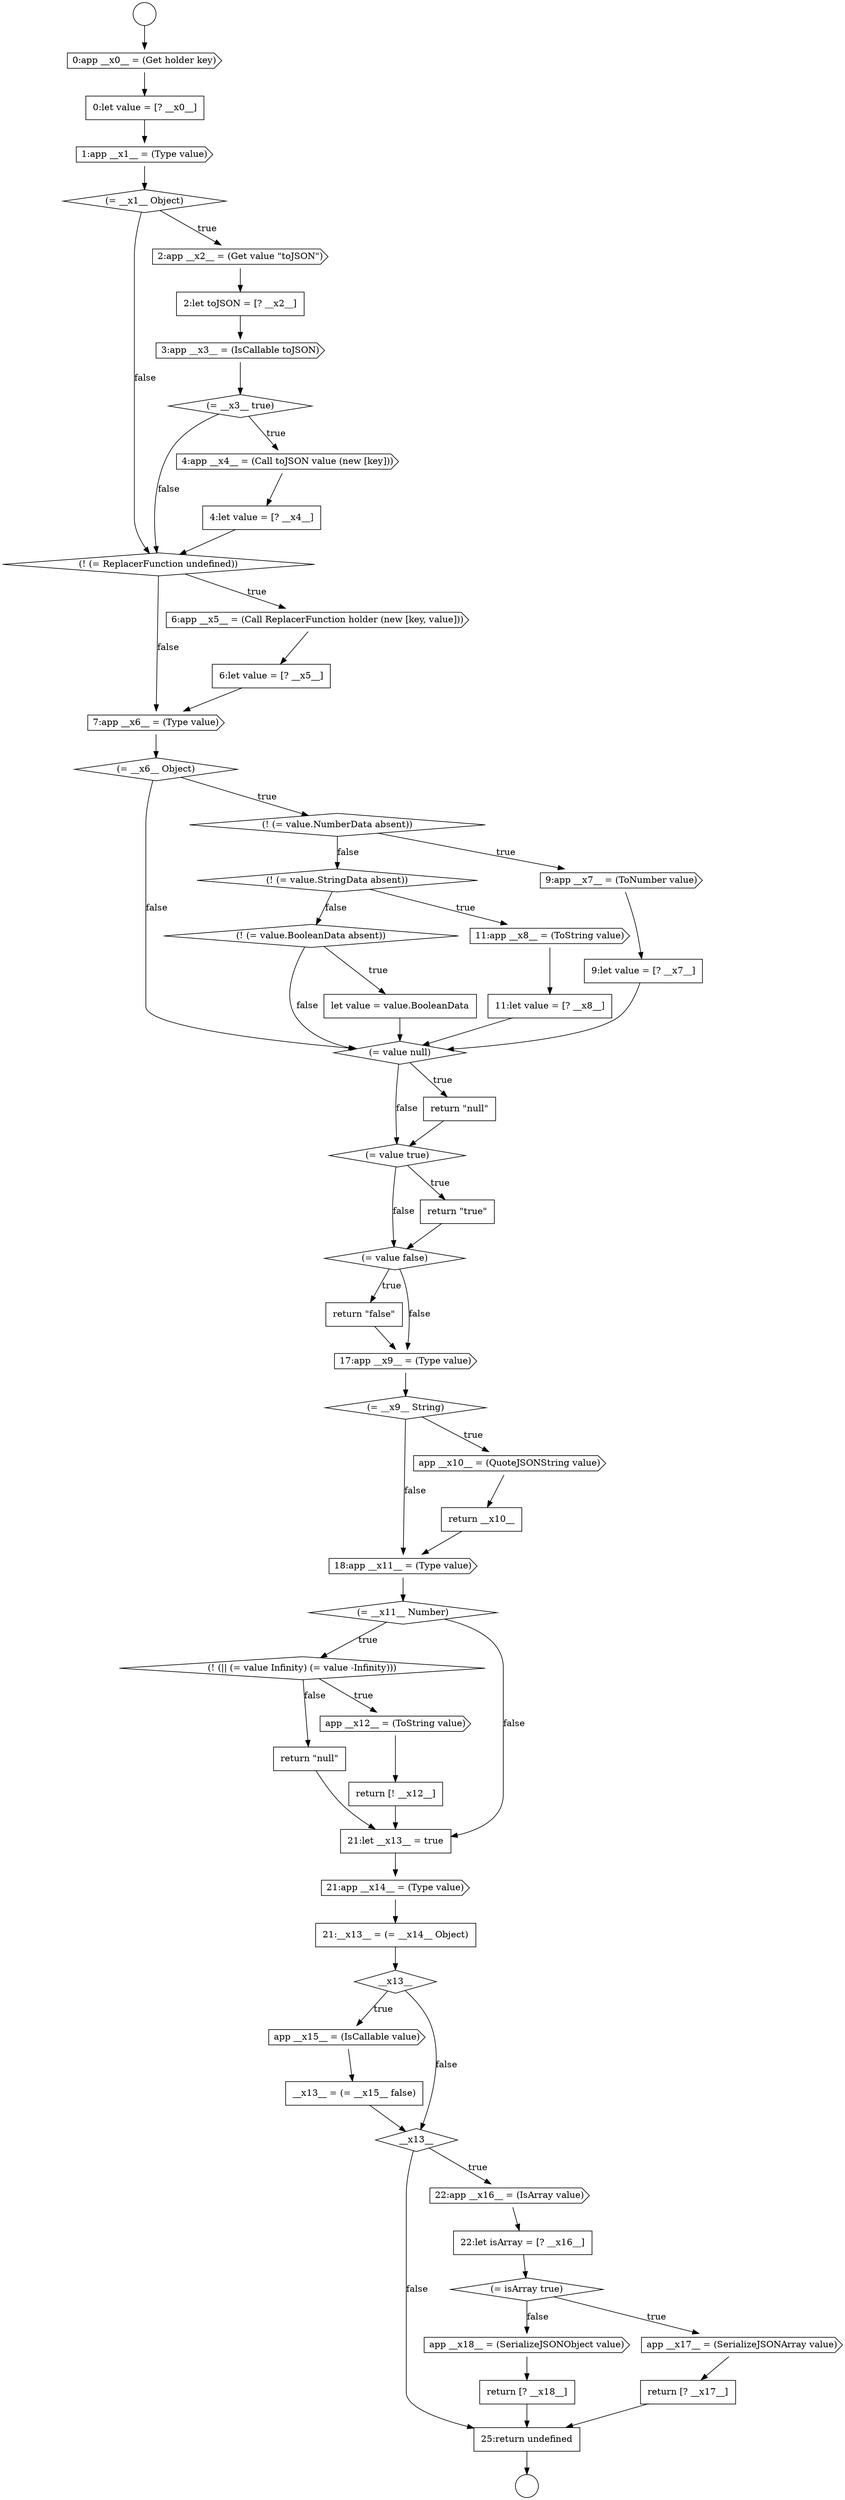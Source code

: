 digraph {
  node15380 [shape=cds, label=<<font color="black">21:app __x14__ = (Type value)</font>> color="black" fillcolor="white" style=filled]
  node15342 [shape=cds, label=<<font color="black">1:app __x1__ = (Type value)</font>> color="black" fillcolor="white" style=filled]
  node15338 [shape=circle label=" " color="black" fillcolor="white" style=filled]
  node15373 [shape=cds, label=<<font color="black">18:app __x11__ = (Type value)</font>> color="black" fillcolor="white" style=filled]
  node15388 [shape=diamond, label=<<font color="black">(= isArray true)</font>> color="black" fillcolor="white" style=filled]
  node15340 [shape=cds, label=<<font color="black">0:app __x0__ = (Get holder key)</font>> color="black" fillcolor="white" style=filled]
  node15375 [shape=diamond, label=<<font color="black">(! (|| (= value Infinity) (= value -Infinity)))</font>> color="black" fillcolor="white" style=filled]
  node15370 [shape=diamond, label=<<font color="black">(= __x9__ String)</font>> color="black" fillcolor="white" style=filled]
  node15393 [shape=none, margin=0, label=<<font color="black">
    <table border="0" cellborder="1" cellspacing="0" cellpadding="10">
      <tr><td align="left">25:return undefined</td></tr>
    </table>
  </font>> color="black" fillcolor="white" style=filled]
  node15361 [shape=diamond, label=<<font color="black">(! (= value.BooleanData absent))</font>> color="black" fillcolor="white" style=filled]
  node15346 [shape=cds, label=<<font color="black">3:app __x3__ = (IsCallable toJSON)</font>> color="black" fillcolor="white" style=filled]
  node15357 [shape=none, margin=0, label=<<font color="black">
    <table border="0" cellborder="1" cellspacing="0" cellpadding="10">
      <tr><td align="left">9:let value = [? __x7__]</td></tr>
    </table>
  </font>> color="black" fillcolor="white" style=filled]
  node15384 [shape=none, margin=0, label=<<font color="black">
    <table border="0" cellborder="1" cellspacing="0" cellpadding="10">
      <tr><td align="left">__x13__ = (= __x15__ false)</td></tr>
    </table>
  </font>> color="black" fillcolor="white" style=filled]
  node15353 [shape=cds, label=<<font color="black">7:app __x6__ = (Type value)</font>> color="black" fillcolor="white" style=filled]
  node15387 [shape=none, margin=0, label=<<font color="black">
    <table border="0" cellborder="1" cellspacing="0" cellpadding="10">
      <tr><td align="left">22:let isArray = [? __x16__]</td></tr>
    </table>
  </font>> color="black" fillcolor="white" style=filled]
  node15372 [shape=none, margin=0, label=<<font color="black">
    <table border="0" cellborder="1" cellspacing="0" cellpadding="10">
      <tr><td align="left">return __x10__</td></tr>
    </table>
  </font>> color="black" fillcolor="white" style=filled]
  node15365 [shape=diamond, label=<<font color="black">(= value true)</font>> color="black" fillcolor="white" style=filled]
  node15350 [shape=diamond, label=<<font color="black">(! (= ReplacerFunction undefined))</font>> color="black" fillcolor="white" style=filled]
  node15360 [shape=none, margin=0, label=<<font color="black">
    <table border="0" cellborder="1" cellspacing="0" cellpadding="10">
      <tr><td align="left">11:let value = [? __x8__]</td></tr>
    </table>
  </font>> color="black" fillcolor="white" style=filled]
  node15343 [shape=diamond, label=<<font color="black">(= __x1__ Object)</font>> color="black" fillcolor="white" style=filled]
  node15345 [shape=none, margin=0, label=<<font color="black">
    <table border="0" cellborder="1" cellspacing="0" cellpadding="10">
      <tr><td align="left">2:let toJSON = [? __x2__]</td></tr>
    </table>
  </font>> color="black" fillcolor="white" style=filled]
  node15379 [shape=none, margin=0, label=<<font color="black">
    <table border="0" cellborder="1" cellspacing="0" cellpadding="10">
      <tr><td align="left">21:let __x13__ = true</td></tr>
    </table>
  </font>> color="black" fillcolor="white" style=filled]
  node15364 [shape=none, margin=0, label=<<font color="black">
    <table border="0" cellborder="1" cellspacing="0" cellpadding="10">
      <tr><td align="left">return &quot;null&quot;</td></tr>
    </table>
  </font>> color="black" fillcolor="white" style=filled]
  node15392 [shape=none, margin=0, label=<<font color="black">
    <table border="0" cellborder="1" cellspacing="0" cellpadding="10">
      <tr><td align="left">return [? __x18__]</td></tr>
    </table>
  </font>> color="black" fillcolor="white" style=filled]
  node15383 [shape=cds, label=<<font color="black">app __x15__ = (IsCallable value)</font>> color="black" fillcolor="white" style=filled]
  node15368 [shape=none, margin=0, label=<<font color="black">
    <table border="0" cellborder="1" cellspacing="0" cellpadding="10">
      <tr><td align="left">return &quot;false&quot;</td></tr>
    </table>
  </font>> color="black" fillcolor="white" style=filled]
  node15369 [shape=cds, label=<<font color="black">17:app __x9__ = (Type value)</font>> color="black" fillcolor="white" style=filled]
  node15339 [shape=circle label=" " color="black" fillcolor="white" style=filled]
  node15354 [shape=diamond, label=<<font color="black">(= __x6__ Object)</font>> color="black" fillcolor="white" style=filled]
  node15374 [shape=diamond, label=<<font color="black">(= __x11__ Number)</font>> color="black" fillcolor="white" style=filled]
  node15349 [shape=none, margin=0, label=<<font color="black">
    <table border="0" cellborder="1" cellspacing="0" cellpadding="10">
      <tr><td align="left">4:let value = [? __x4__]</td></tr>
    </table>
  </font>> color="black" fillcolor="white" style=filled]
  node15344 [shape=cds, label=<<font color="black">2:app __x2__ = (Get value &quot;toJSON&quot;)</font>> color="black" fillcolor="white" style=filled]
  node15363 [shape=diamond, label=<<font color="black">(= value null)</font>> color="black" fillcolor="white" style=filled]
  node15348 [shape=cds, label=<<font color="black">4:app __x4__ = (Call toJSON value (new [key]))</font>> color="black" fillcolor="white" style=filled]
  node15391 [shape=cds, label=<<font color="black">app __x18__ = (SerializeJSONObject value)</font>> color="black" fillcolor="white" style=filled]
  node15382 [shape=diamond, label=<<font color="black">__x13__</font>> color="black" fillcolor="white" style=filled]
  node15367 [shape=diamond, label=<<font color="black">(= value false)</font>> color="black" fillcolor="white" style=filled]
  node15352 [shape=none, margin=0, label=<<font color="black">
    <table border="0" cellborder="1" cellspacing="0" cellpadding="10">
      <tr><td align="left">6:let value = [? __x5__]</td></tr>
    </table>
  </font>> color="black" fillcolor="white" style=filled]
  node15389 [shape=cds, label=<<font color="black">app __x17__ = (SerializeJSONArray value)</font>> color="black" fillcolor="white" style=filled]
  node15378 [shape=none, margin=0, label=<<font color="black">
    <table border="0" cellborder="1" cellspacing="0" cellpadding="10">
      <tr><td align="left">return &quot;null&quot;</td></tr>
    </table>
  </font>> color="black" fillcolor="white" style=filled]
  node15355 [shape=diamond, label=<<font color="black">(! (= value.NumberData absent))</font>> color="black" fillcolor="white" style=filled]
  node15390 [shape=none, margin=0, label=<<font color="black">
    <table border="0" cellborder="1" cellspacing="0" cellpadding="10">
      <tr><td align="left">return [? __x17__]</td></tr>
    </table>
  </font>> color="black" fillcolor="white" style=filled]
  node15385 [shape=diamond, label=<<font color="black">__x13__</font>> color="black" fillcolor="white" style=filled]
  node15347 [shape=diamond, label=<<font color="black">(= __x3__ true)</font>> color="black" fillcolor="white" style=filled]
  node15377 [shape=none, margin=0, label=<<font color="black">
    <table border="0" cellborder="1" cellspacing="0" cellpadding="10">
      <tr><td align="left">return [! __x12__]</td></tr>
    </table>
  </font>> color="black" fillcolor="white" style=filled]
  node15366 [shape=none, margin=0, label=<<font color="black">
    <table border="0" cellborder="1" cellspacing="0" cellpadding="10">
      <tr><td align="left">return &quot;true&quot;</td></tr>
    </table>
  </font>> color="black" fillcolor="white" style=filled]
  node15341 [shape=none, margin=0, label=<<font color="black">
    <table border="0" cellborder="1" cellspacing="0" cellpadding="10">
      <tr><td align="left">0:let value = [? __x0__]</td></tr>
    </table>
  </font>> color="black" fillcolor="white" style=filled]
  node15358 [shape=diamond, label=<<font color="black">(! (= value.StringData absent))</font>> color="black" fillcolor="white" style=filled]
  node15351 [shape=cds, label=<<font color="black">6:app __x5__ = (Call ReplacerFunction holder (new [key, value]))</font>> color="black" fillcolor="white" style=filled]
  node15362 [shape=none, margin=0, label=<<font color="black">
    <table border="0" cellborder="1" cellspacing="0" cellpadding="10">
      <tr><td align="left">let value = value.BooleanData</td></tr>
    </table>
  </font>> color="black" fillcolor="white" style=filled]
  node15371 [shape=cds, label=<<font color="black">app __x10__ = (QuoteJSONString value)</font>> color="black" fillcolor="white" style=filled]
  node15356 [shape=cds, label=<<font color="black">9:app __x7__ = (ToNumber value)</font>> color="black" fillcolor="white" style=filled]
  node15376 [shape=cds, label=<<font color="black">app __x12__ = (ToString value)</font>> color="black" fillcolor="white" style=filled]
  node15359 [shape=cds, label=<<font color="black">11:app __x8__ = (ToString value)</font>> color="black" fillcolor="white" style=filled]
  node15381 [shape=none, margin=0, label=<<font color="black">
    <table border="0" cellborder="1" cellspacing="0" cellpadding="10">
      <tr><td align="left">21:__x13__ = (= __x14__ Object)</td></tr>
    </table>
  </font>> color="black" fillcolor="white" style=filled]
  node15386 [shape=cds, label=<<font color="black">22:app __x16__ = (IsArray value)</font>> color="black" fillcolor="white" style=filled]
  node15372 -> node15373 [ color="black"]
  node15393 -> node15339 [ color="black"]
  node15363 -> node15364 [label=<<font color="black">true</font>> color="black"]
  node15363 -> node15365 [label=<<font color="black">false</font>> color="black"]
  node15371 -> node15372 [ color="black"]
  node15387 -> node15388 [ color="black"]
  node15392 -> node15393 [ color="black"]
  node15361 -> node15362 [label=<<font color="black">true</font>> color="black"]
  node15361 -> node15363 [label=<<font color="black">false</font>> color="black"]
  node15382 -> node15383 [label=<<font color="black">true</font>> color="black"]
  node15382 -> node15385 [label=<<font color="black">false</font>> color="black"]
  node15345 -> node15346 [ color="black"]
  node15360 -> node15363 [ color="black"]
  node15351 -> node15352 [ color="black"]
  node15342 -> node15343 [ color="black"]
  node15358 -> node15359 [label=<<font color="black">true</font>> color="black"]
  node15358 -> node15361 [label=<<font color="black">false</font>> color="black"]
  node15384 -> node15385 [ color="black"]
  node15378 -> node15379 [ color="black"]
  node15350 -> node15351 [label=<<font color="black">true</font>> color="black"]
  node15350 -> node15353 [label=<<font color="black">false</font>> color="black"]
  node15347 -> node15348 [label=<<font color="black">true</font>> color="black"]
  node15347 -> node15350 [label=<<font color="black">false</font>> color="black"]
  node15348 -> node15349 [ color="black"]
  node15353 -> node15354 [ color="black"]
  node15391 -> node15392 [ color="black"]
  node15377 -> node15379 [ color="black"]
  node15362 -> node15363 [ color="black"]
  node15346 -> node15347 [ color="black"]
  node15379 -> node15380 [ color="black"]
  node15352 -> node15353 [ color="black"]
  node15364 -> node15365 [ color="black"]
  node15373 -> node15374 [ color="black"]
  node15349 -> node15350 [ color="black"]
  node15341 -> node15342 [ color="black"]
  node15344 -> node15345 [ color="black"]
  node15376 -> node15377 [ color="black"]
  node15381 -> node15382 [ color="black"]
  node15383 -> node15384 [ color="black"]
  node15386 -> node15387 [ color="black"]
  node15340 -> node15341 [ color="black"]
  node15355 -> node15356 [label=<<font color="black">true</font>> color="black"]
  node15355 -> node15358 [label=<<font color="black">false</font>> color="black"]
  node15367 -> node15368 [label=<<font color="black">true</font>> color="black"]
  node15367 -> node15369 [label=<<font color="black">false</font>> color="black"]
  node15356 -> node15357 [ color="black"]
  node15370 -> node15371 [label=<<font color="black">true</font>> color="black"]
  node15370 -> node15373 [label=<<font color="black">false</font>> color="black"]
  node15343 -> node15344 [label=<<font color="black">true</font>> color="black"]
  node15343 -> node15350 [label=<<font color="black">false</font>> color="black"]
  node15357 -> node15363 [ color="black"]
  node15390 -> node15393 [ color="black"]
  node15388 -> node15389 [label=<<font color="black">true</font>> color="black"]
  node15388 -> node15391 [label=<<font color="black">false</font>> color="black"]
  node15354 -> node15355 [label=<<font color="black">true</font>> color="black"]
  node15354 -> node15363 [label=<<font color="black">false</font>> color="black"]
  node15359 -> node15360 [ color="black"]
  node15389 -> node15390 [ color="black"]
  node15375 -> node15376 [label=<<font color="black">true</font>> color="black"]
  node15375 -> node15378 [label=<<font color="black">false</font>> color="black"]
  node15380 -> node15381 [ color="black"]
  node15369 -> node15370 [ color="black"]
  node15366 -> node15367 [ color="black"]
  node15338 -> node15340 [ color="black"]
  node15368 -> node15369 [ color="black"]
  node15374 -> node15375 [label=<<font color="black">true</font>> color="black"]
  node15374 -> node15379 [label=<<font color="black">false</font>> color="black"]
  node15385 -> node15386 [label=<<font color="black">true</font>> color="black"]
  node15385 -> node15393 [label=<<font color="black">false</font>> color="black"]
  node15365 -> node15366 [label=<<font color="black">true</font>> color="black"]
  node15365 -> node15367 [label=<<font color="black">false</font>> color="black"]
}
